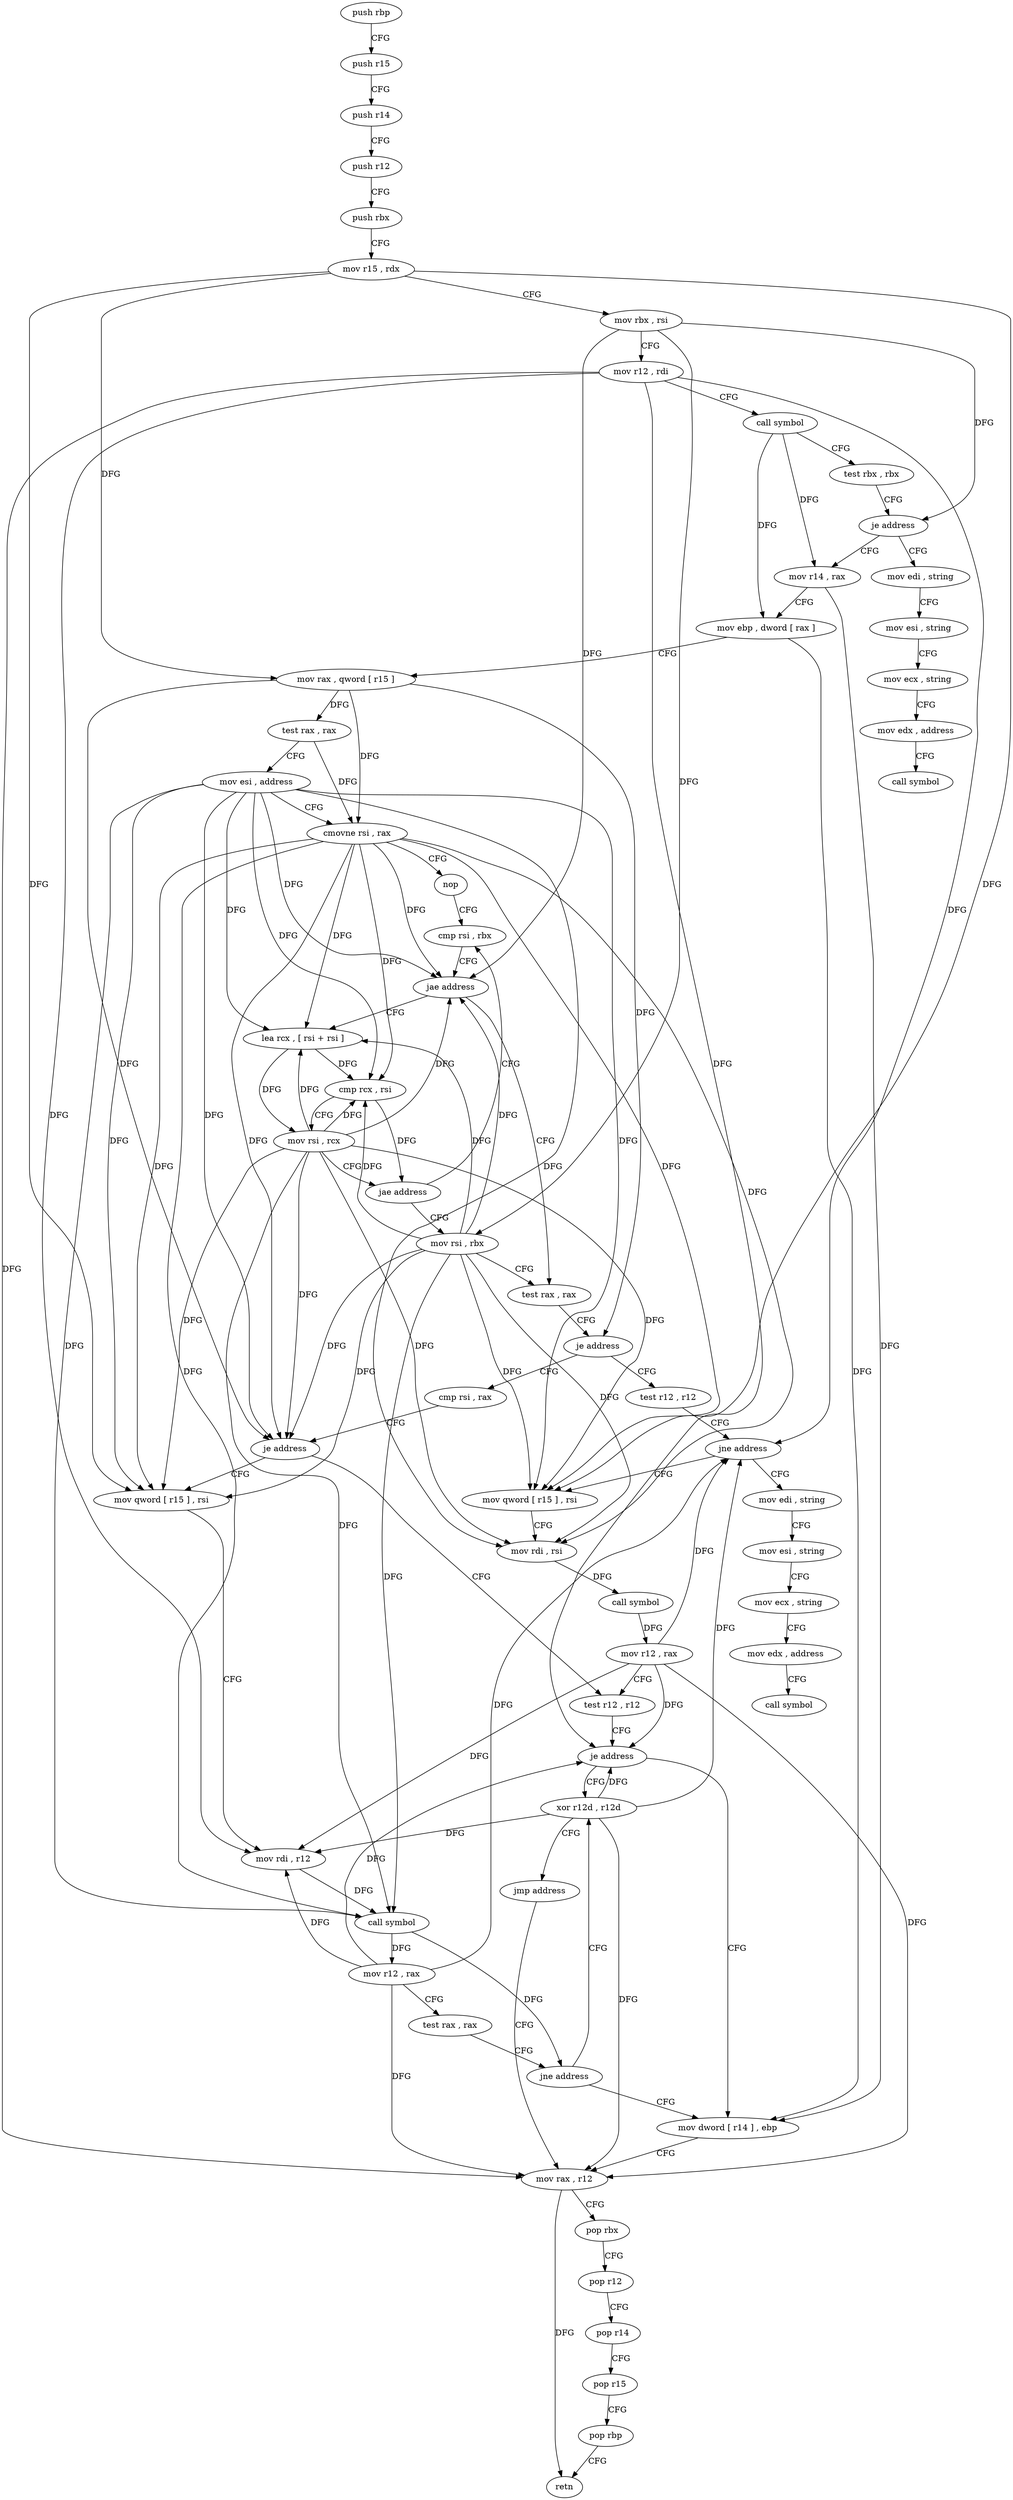 digraph "func" {
"4257696" [label = "push rbp" ]
"4257697" [label = "push r15" ]
"4257699" [label = "push r14" ]
"4257701" [label = "push r12" ]
"4257703" [label = "push rbx" ]
"4257704" [label = "mov r15 , rdx" ]
"4257707" [label = "mov rbx , rsi" ]
"4257710" [label = "mov r12 , rdi" ]
"4257713" [label = "call symbol" ]
"4257718" [label = "test rbx , rbx" ]
"4257721" [label = "je address" ]
"4257837" [label = "mov edi , string" ]
"4257723" [label = "mov r14 , rax" ]
"4257842" [label = "mov esi , string" ]
"4257847" [label = "mov ecx , string" ]
"4257852" [label = "mov edx , address" ]
"4257857" [label = "call symbol" ]
"4257726" [label = "mov ebp , dword [ rax ]" ]
"4257728" [label = "mov rax , qword [ r15 ]" ]
"4257731" [label = "test rax , rax" ]
"4257734" [label = "mov esi , address" ]
"4257739" [label = "cmovne rsi , rax" ]
"4257743" [label = "nop" ]
"4257744" [label = "cmp rsi , rbx" ]
"4257764" [label = "test rax , rax" ]
"4257767" [label = "je address" ]
"4257798" [label = "test r12 , r12" ]
"4257769" [label = "cmp rsi , rax" ]
"4257749" [label = "lea rcx , [ rsi + rsi ]" ]
"4257753" [label = "cmp rcx , rsi" ]
"4257756" [label = "mov rsi , rcx" ]
"4257759" [label = "jae address" ]
"4257761" [label = "mov rsi , rbx" ]
"4257801" [label = "jne address" ]
"4257862" [label = "mov edi , string" ]
"4257803" [label = "mov qword [ r15 ] , rsi" ]
"4257772" [label = "je address" ]
"4257817" [label = "test r12 , r12" ]
"4257774" [label = "mov qword [ r15 ] , rsi" ]
"4257747" [label = "jae address" ]
"4257867" [label = "mov esi , string" ]
"4257872" [label = "mov ecx , string" ]
"4257877" [label = "mov edx , address" ]
"4257882" [label = "call symbol" ]
"4257806" [label = "mov rdi , rsi" ]
"4257809" [label = "call symbol" ]
"4257814" [label = "mov r12 , rax" ]
"4257820" [label = "je address" ]
"4257793" [label = "xor r12d , r12d" ]
"4257822" [label = "mov dword [ r14 ] , ebp" ]
"4257777" [label = "mov rdi , r12" ]
"4257780" [label = "call symbol" ]
"4257785" [label = "mov r12 , rax" ]
"4257788" [label = "test rax , rax" ]
"4257791" [label = "jne address" ]
"4257796" [label = "jmp address" ]
"4257825" [label = "mov rax , r12" ]
"4257828" [label = "pop rbx" ]
"4257829" [label = "pop r12" ]
"4257831" [label = "pop r14" ]
"4257833" [label = "pop r15" ]
"4257835" [label = "pop rbp" ]
"4257836" [label = "retn" ]
"4257696" -> "4257697" [ label = "CFG" ]
"4257697" -> "4257699" [ label = "CFG" ]
"4257699" -> "4257701" [ label = "CFG" ]
"4257701" -> "4257703" [ label = "CFG" ]
"4257703" -> "4257704" [ label = "CFG" ]
"4257704" -> "4257707" [ label = "CFG" ]
"4257704" -> "4257728" [ label = "DFG" ]
"4257704" -> "4257803" [ label = "DFG" ]
"4257704" -> "4257774" [ label = "DFG" ]
"4257707" -> "4257710" [ label = "CFG" ]
"4257707" -> "4257721" [ label = "DFG" ]
"4257707" -> "4257747" [ label = "DFG" ]
"4257707" -> "4257761" [ label = "DFG" ]
"4257710" -> "4257713" [ label = "CFG" ]
"4257710" -> "4257801" [ label = "DFG" ]
"4257710" -> "4257820" [ label = "DFG" ]
"4257710" -> "4257777" [ label = "DFG" ]
"4257710" -> "4257825" [ label = "DFG" ]
"4257713" -> "4257718" [ label = "CFG" ]
"4257713" -> "4257723" [ label = "DFG" ]
"4257713" -> "4257726" [ label = "DFG" ]
"4257718" -> "4257721" [ label = "CFG" ]
"4257721" -> "4257837" [ label = "CFG" ]
"4257721" -> "4257723" [ label = "CFG" ]
"4257837" -> "4257842" [ label = "CFG" ]
"4257723" -> "4257726" [ label = "CFG" ]
"4257723" -> "4257822" [ label = "DFG" ]
"4257842" -> "4257847" [ label = "CFG" ]
"4257847" -> "4257852" [ label = "CFG" ]
"4257852" -> "4257857" [ label = "CFG" ]
"4257726" -> "4257728" [ label = "CFG" ]
"4257726" -> "4257822" [ label = "DFG" ]
"4257728" -> "4257731" [ label = "DFG" ]
"4257728" -> "4257739" [ label = "DFG" ]
"4257728" -> "4257767" [ label = "DFG" ]
"4257728" -> "4257772" [ label = "DFG" ]
"4257731" -> "4257734" [ label = "CFG" ]
"4257731" -> "4257739" [ label = "DFG" ]
"4257734" -> "4257739" [ label = "CFG" ]
"4257734" -> "4257747" [ label = "DFG" ]
"4257734" -> "4257749" [ label = "DFG" ]
"4257734" -> "4257753" [ label = "DFG" ]
"4257734" -> "4257772" [ label = "DFG" ]
"4257734" -> "4257803" [ label = "DFG" ]
"4257734" -> "4257806" [ label = "DFG" ]
"4257734" -> "4257774" [ label = "DFG" ]
"4257734" -> "4257780" [ label = "DFG" ]
"4257739" -> "4257743" [ label = "CFG" ]
"4257739" -> "4257747" [ label = "DFG" ]
"4257739" -> "4257749" [ label = "DFG" ]
"4257739" -> "4257753" [ label = "DFG" ]
"4257739" -> "4257772" [ label = "DFG" ]
"4257739" -> "4257803" [ label = "DFG" ]
"4257739" -> "4257806" [ label = "DFG" ]
"4257739" -> "4257774" [ label = "DFG" ]
"4257739" -> "4257780" [ label = "DFG" ]
"4257743" -> "4257744" [ label = "CFG" ]
"4257744" -> "4257747" [ label = "CFG" ]
"4257764" -> "4257767" [ label = "CFG" ]
"4257767" -> "4257798" [ label = "CFG" ]
"4257767" -> "4257769" [ label = "CFG" ]
"4257798" -> "4257801" [ label = "CFG" ]
"4257769" -> "4257772" [ label = "CFG" ]
"4257749" -> "4257753" [ label = "DFG" ]
"4257749" -> "4257756" [ label = "DFG" ]
"4257753" -> "4257756" [ label = "CFG" ]
"4257753" -> "4257759" [ label = "DFG" ]
"4257756" -> "4257759" [ label = "CFG" ]
"4257756" -> "4257749" [ label = "DFG" ]
"4257756" -> "4257753" [ label = "DFG" ]
"4257756" -> "4257747" [ label = "DFG" ]
"4257756" -> "4257772" [ label = "DFG" ]
"4257756" -> "4257803" [ label = "DFG" ]
"4257756" -> "4257806" [ label = "DFG" ]
"4257756" -> "4257774" [ label = "DFG" ]
"4257756" -> "4257780" [ label = "DFG" ]
"4257759" -> "4257744" [ label = "CFG" ]
"4257759" -> "4257761" [ label = "CFG" ]
"4257761" -> "4257764" [ label = "CFG" ]
"4257761" -> "4257749" [ label = "DFG" ]
"4257761" -> "4257753" [ label = "DFG" ]
"4257761" -> "4257747" [ label = "DFG" ]
"4257761" -> "4257772" [ label = "DFG" ]
"4257761" -> "4257803" [ label = "DFG" ]
"4257761" -> "4257806" [ label = "DFG" ]
"4257761" -> "4257774" [ label = "DFG" ]
"4257761" -> "4257780" [ label = "DFG" ]
"4257801" -> "4257862" [ label = "CFG" ]
"4257801" -> "4257803" [ label = "CFG" ]
"4257862" -> "4257867" [ label = "CFG" ]
"4257803" -> "4257806" [ label = "CFG" ]
"4257772" -> "4257817" [ label = "CFG" ]
"4257772" -> "4257774" [ label = "CFG" ]
"4257817" -> "4257820" [ label = "CFG" ]
"4257774" -> "4257777" [ label = "CFG" ]
"4257747" -> "4257764" [ label = "CFG" ]
"4257747" -> "4257749" [ label = "CFG" ]
"4257867" -> "4257872" [ label = "CFG" ]
"4257872" -> "4257877" [ label = "CFG" ]
"4257877" -> "4257882" [ label = "CFG" ]
"4257806" -> "4257809" [ label = "DFG" ]
"4257809" -> "4257814" [ label = "DFG" ]
"4257814" -> "4257817" [ label = "CFG" ]
"4257814" -> "4257801" [ label = "DFG" ]
"4257814" -> "4257820" [ label = "DFG" ]
"4257814" -> "4257777" [ label = "DFG" ]
"4257814" -> "4257825" [ label = "DFG" ]
"4257820" -> "4257793" [ label = "CFG" ]
"4257820" -> "4257822" [ label = "CFG" ]
"4257793" -> "4257796" [ label = "CFG" ]
"4257793" -> "4257801" [ label = "DFG" ]
"4257793" -> "4257820" [ label = "DFG" ]
"4257793" -> "4257777" [ label = "DFG" ]
"4257793" -> "4257825" [ label = "DFG" ]
"4257822" -> "4257825" [ label = "CFG" ]
"4257777" -> "4257780" [ label = "DFG" ]
"4257780" -> "4257785" [ label = "DFG" ]
"4257780" -> "4257791" [ label = "DFG" ]
"4257785" -> "4257788" [ label = "CFG" ]
"4257785" -> "4257801" [ label = "DFG" ]
"4257785" -> "4257820" [ label = "DFG" ]
"4257785" -> "4257777" [ label = "DFG" ]
"4257785" -> "4257825" [ label = "DFG" ]
"4257788" -> "4257791" [ label = "CFG" ]
"4257791" -> "4257822" [ label = "CFG" ]
"4257791" -> "4257793" [ label = "CFG" ]
"4257796" -> "4257825" [ label = "CFG" ]
"4257825" -> "4257828" [ label = "CFG" ]
"4257825" -> "4257836" [ label = "DFG" ]
"4257828" -> "4257829" [ label = "CFG" ]
"4257829" -> "4257831" [ label = "CFG" ]
"4257831" -> "4257833" [ label = "CFG" ]
"4257833" -> "4257835" [ label = "CFG" ]
"4257835" -> "4257836" [ label = "CFG" ]
}
